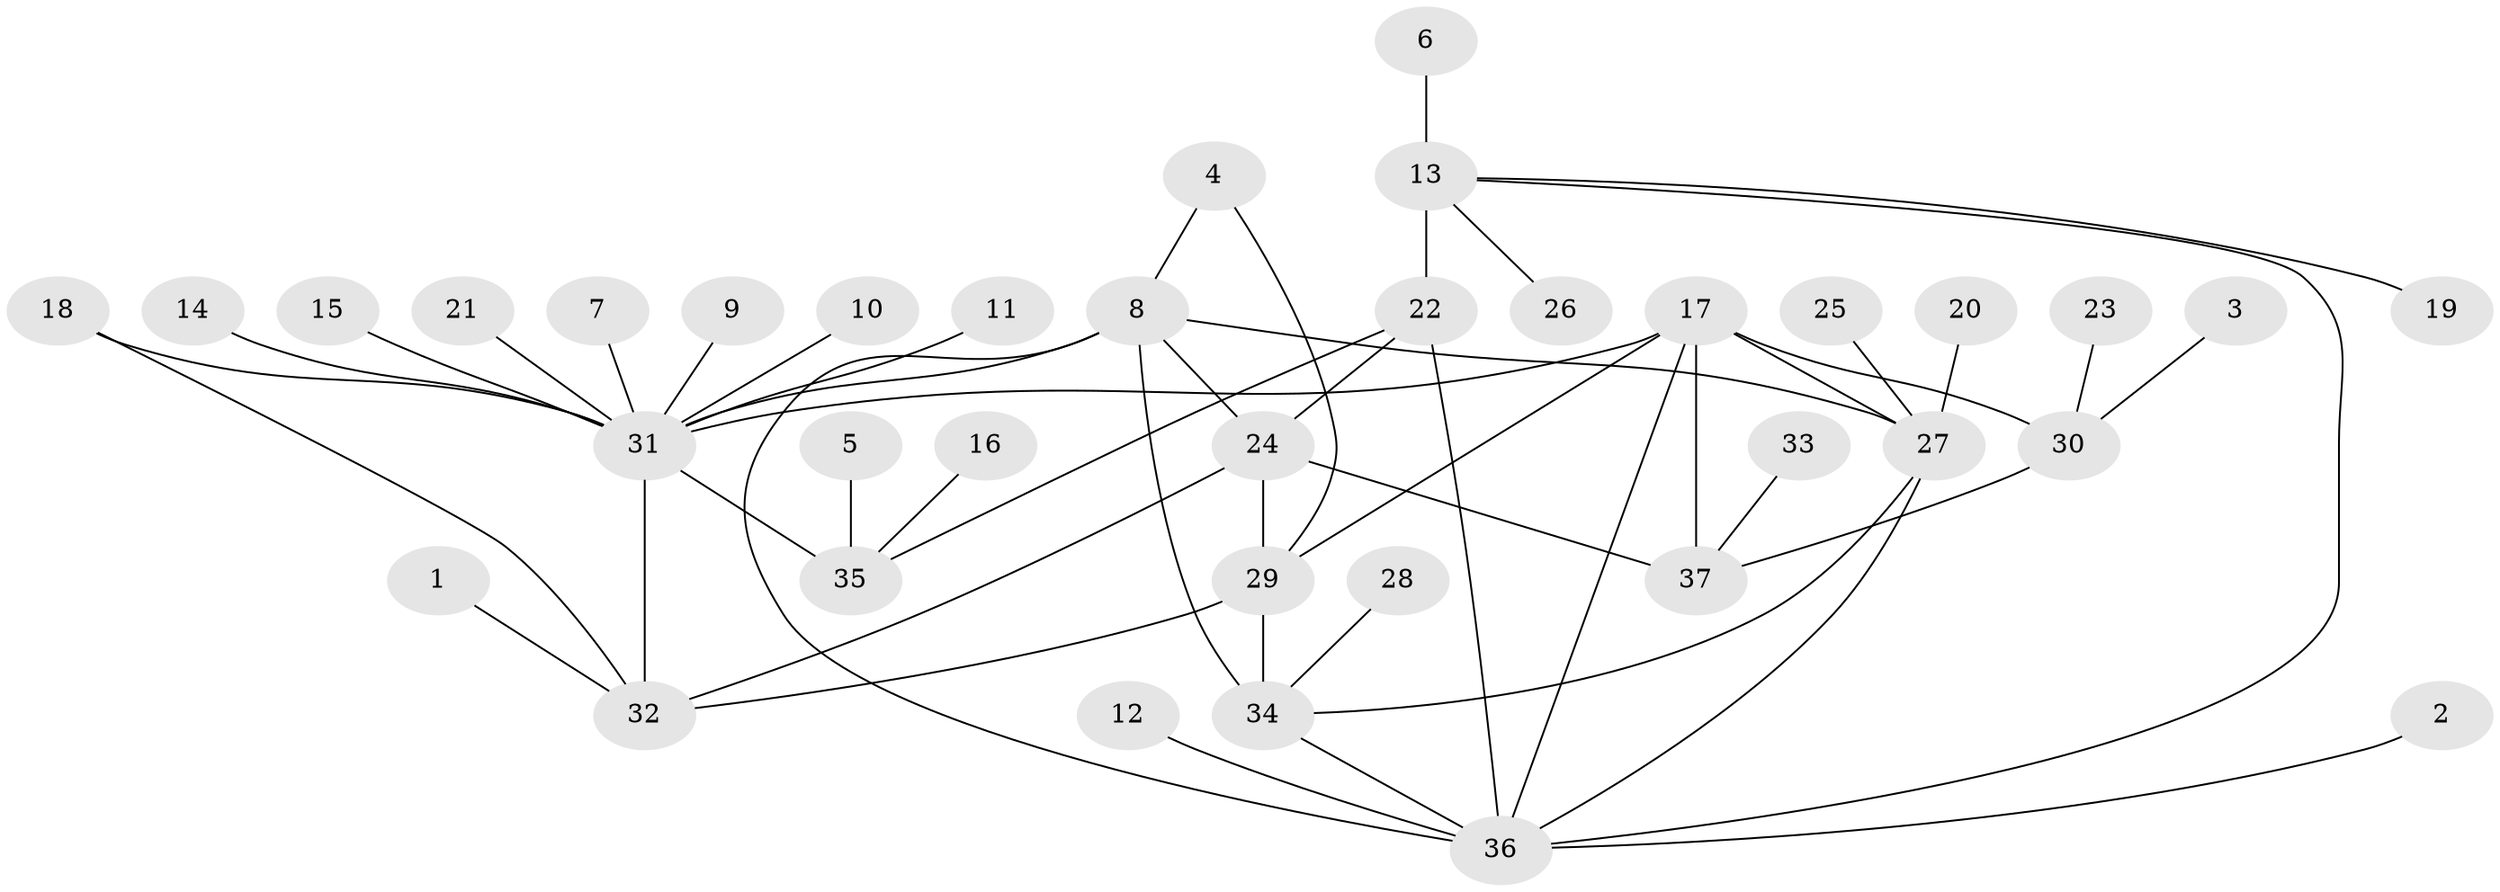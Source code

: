 // original degree distribution, {10: 0.04132231404958678, 6: 0.05785123966942149, 12: 0.01652892561983471, 5: 0.008264462809917356, 9: 0.024793388429752067, 7: 0.03305785123966942, 11: 0.008264462809917356, 8: 0.049586776859504134, 13: 0.008264462809917356, 1: 0.5537190082644629, 2: 0.17355371900826447, 3: 0.024793388429752067}
// Generated by graph-tools (version 1.1) at 2025/37/03/04/25 23:37:41]
// undirected, 37 vertices, 52 edges
graph export_dot {
  node [color=gray90,style=filled];
  1;
  2;
  3;
  4;
  5;
  6;
  7;
  8;
  9;
  10;
  11;
  12;
  13;
  14;
  15;
  16;
  17;
  18;
  19;
  20;
  21;
  22;
  23;
  24;
  25;
  26;
  27;
  28;
  29;
  30;
  31;
  32;
  33;
  34;
  35;
  36;
  37;
  1 -- 32 [weight=1.0];
  2 -- 36 [weight=1.0];
  3 -- 30 [weight=1.0];
  4 -- 8 [weight=1.0];
  4 -- 29 [weight=1.0];
  5 -- 35 [weight=1.0];
  6 -- 13 [weight=1.0];
  7 -- 31 [weight=1.0];
  8 -- 24 [weight=1.0];
  8 -- 27 [weight=3.0];
  8 -- 31 [weight=1.0];
  8 -- 34 [weight=3.0];
  8 -- 36 [weight=4.0];
  9 -- 31 [weight=1.0];
  10 -- 31 [weight=1.0];
  11 -- 31 [weight=1.0];
  12 -- 36 [weight=1.0];
  13 -- 19 [weight=1.0];
  13 -- 22 [weight=6.0];
  13 -- 26 [weight=1.0];
  13 -- 36 [weight=3.0];
  14 -- 31 [weight=1.0];
  15 -- 31 [weight=1.0];
  16 -- 35 [weight=1.0];
  17 -- 27 [weight=1.0];
  17 -- 29 [weight=1.0];
  17 -- 30 [weight=3.0];
  17 -- 31 [weight=1.0];
  17 -- 36 [weight=1.0];
  17 -- 37 [weight=6.0];
  18 -- 31 [weight=1.0];
  18 -- 32 [weight=1.0];
  20 -- 27 [weight=1.0];
  21 -- 31 [weight=1.0];
  22 -- 24 [weight=1.0];
  22 -- 35 [weight=1.0];
  22 -- 36 [weight=3.0];
  23 -- 30 [weight=1.0];
  24 -- 29 [weight=4.0];
  24 -- 32 [weight=1.0];
  24 -- 37 [weight=1.0];
  25 -- 27 [weight=1.0];
  27 -- 34 [weight=1.0];
  27 -- 36 [weight=1.0];
  28 -- 34 [weight=1.0];
  29 -- 32 [weight=4.0];
  29 -- 34 [weight=2.0];
  30 -- 37 [weight=2.0];
  31 -- 32 [weight=1.0];
  31 -- 35 [weight=5.0];
  33 -- 37 [weight=1.0];
  34 -- 36 [weight=1.0];
}
